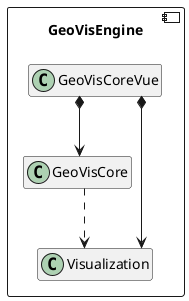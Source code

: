 @startuml
skinparam Linetype ortho
hide empty members
component "GeoVisEngine\n"{
    class GeoVisCoreVue
    class GeoVisCore
    class Visualization
    GeoVisCoreVue *--> GeoVisCore
    GeoVisCoreVue *--> Visualization
    GeoVisCore ..> Visualization
}


@enduml